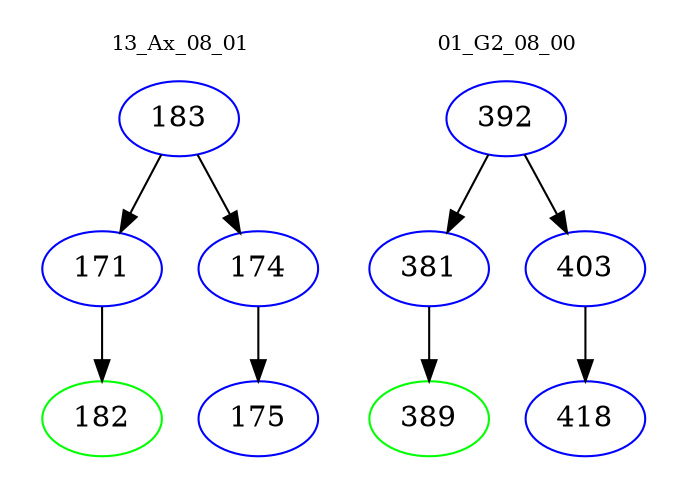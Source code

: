 digraph{
subgraph cluster_0 {
color = white
label = "13_Ax_08_01";
fontsize=10;
T0_183 [label="183", color="blue"]
T0_183 -> T0_171 [color="black"]
T0_171 [label="171", color="blue"]
T0_171 -> T0_182 [color="black"]
T0_182 [label="182", color="green"]
T0_183 -> T0_174 [color="black"]
T0_174 [label="174", color="blue"]
T0_174 -> T0_175 [color="black"]
T0_175 [label="175", color="blue"]
}
subgraph cluster_1 {
color = white
label = "01_G2_08_00";
fontsize=10;
T1_392 [label="392", color="blue"]
T1_392 -> T1_381 [color="black"]
T1_381 [label="381", color="blue"]
T1_381 -> T1_389 [color="black"]
T1_389 [label="389", color="green"]
T1_392 -> T1_403 [color="black"]
T1_403 [label="403", color="blue"]
T1_403 -> T1_418 [color="black"]
T1_418 [label="418", color="blue"]
}
}
